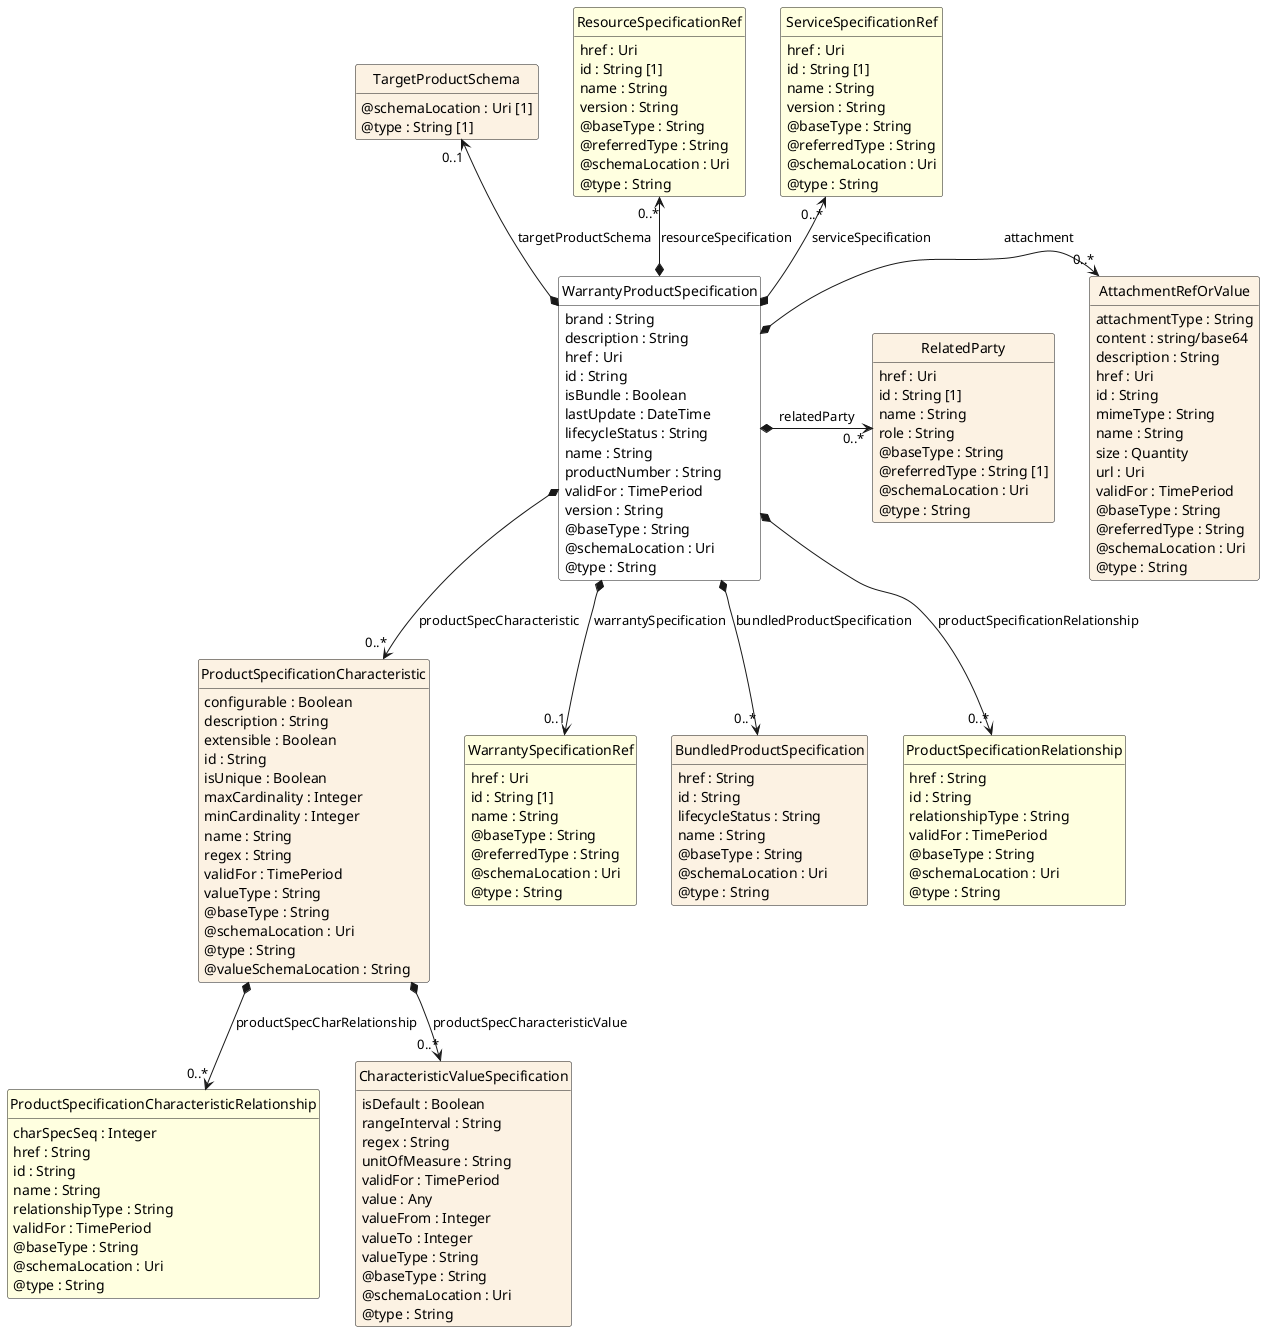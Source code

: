 @startuml
hide circle
hide methods
hide stereotype
show <<Enumeration>> stereotype
skinparam class {
   BackgroundColor<<Enumeration>> #E6F5F7
   BackgroundColor<<Ref>> #FFFFE0
   BackgroundColor<<Pivot>> #FFFFFFF
   BackgroundColor<<SimpleType>> #E2F0DA
   BackgroundColor #FCF2E3
}

class WarrantyProductSpecification <<Pivot>> {
    brand : String
    description : String
    href : Uri
    id : String
    isBundle : Boolean
    lastUpdate : DateTime
    lifecycleStatus : String
    name : String
    productNumber : String
    validFor : TimePeriod
    version : String
    @baseType : String
    @schemaLocation : Uri
    @type : String
}

class ProductSpecificationCharacteristic  {
    configurable : Boolean
    description : String
    extensible : Boolean
    id : String
    isUnique : Boolean
    maxCardinality : Integer
    minCardinality : Integer
    name : String
    regex : String
    validFor : TimePeriod
    valueType : String
    @baseType : String
    @schemaLocation : Uri
    @type : String
    @valueSchemaLocation : String
}

class ProductSpecificationCharacteristicRelationship  <<Ref>> {
    charSpecSeq : Integer
    href : String
    id : String
    name : String
    relationshipType : String
    validFor : TimePeriod
    @baseType : String
    @schemaLocation : Uri
    @type : String
}

class CharacteristicValueSpecification  {
    isDefault : Boolean
    rangeInterval : String
    regex : String
    unitOfMeasure : String
    validFor : TimePeriod
    value : Any
    valueFrom : Integer
    valueTo : Integer
    valueType : String
    @baseType : String
    @schemaLocation : Uri
    @type : String
}

class TargetProductSchema  {
    @schemaLocation : Uri [1]
    @type : String [1]
}

class ResourceSpecificationRef  <<Ref>> {
    href : Uri
    id : String [1]
    name : String
    version : String
    @baseType : String
    @referredType : String
    @schemaLocation : Uri
    @type : String
}

class ServiceSpecificationRef  <<Ref>> {
    href : Uri
    id : String [1]
    name : String
    version : String
    @baseType : String
    @referredType : String
    @schemaLocation : Uri
    @type : String
}

class RelatedParty  {
    href : Uri
    id : String [1]
    name : String
    role : String
    @baseType : String
    @referredType : String [1]
    @schemaLocation : Uri
    @type : String
}

class WarrantySpecificationRef  <<Ref>> {
    href : Uri
    id : String [1]
    name : String
    @baseType : String
    @referredType : String
    @schemaLocation : Uri
    @type : String
}

class AttachmentRefOrValue  {
    attachmentType : String
    content : string/base64
    description : String
    href : Uri
    id : String
    mimeType : String
    name : String
    size : Quantity
    url : Uri
    validFor : TimePeriod
    @baseType : String
    @referredType : String
    @schemaLocation : Uri
    @type : String
}

class BundledProductSpecification  {
    href : String
    id : String
    lifecycleStatus : String
    name : String
    @baseType : String
    @schemaLocation : Uri
    @type : String
}

class ProductSpecificationRelationship  <<Ref>> {
    href : String
    id : String
    relationshipType : String
    validFor : TimePeriod
    @baseType : String
    @schemaLocation : Uri
    @type : String
}

AttachmentRefOrValue "0..*" <-left-* WarrantyProductSpecification : attachment

WarrantyProductSpecification *-right-> "0..*" RelatedParty : relatedParty

TargetProductSchema "0..1" <--* WarrantyProductSpecification : targetProductSchema

ServiceSpecificationRef "0..*" <--* WarrantyProductSpecification : serviceSpecification

ResourceSpecificationRef "0..*" <--* WarrantyProductSpecification : resourceSpecification

WarrantyProductSpecification *-->  "0..*" ProductSpecificationRelationship : productSpecificationRelationship

WarrantyProductSpecification *-->  "0..*" BundledProductSpecification : bundledProductSpecification

WarrantyProductSpecification *-->  "0..1" WarrantySpecificationRef : warrantySpecification

WarrantyProductSpecification *-->  "0..*" ProductSpecificationCharacteristic : productSpecCharacteristic

ProductSpecificationCharacteristic *-->  "0..*" ProductSpecificationCharacteristicRelationship : productSpecCharRelationship

ProductSpecificationCharacteristic *-->  "0..*" CharacteristicValueSpecification : productSpecCharacteristicValue

@enduml